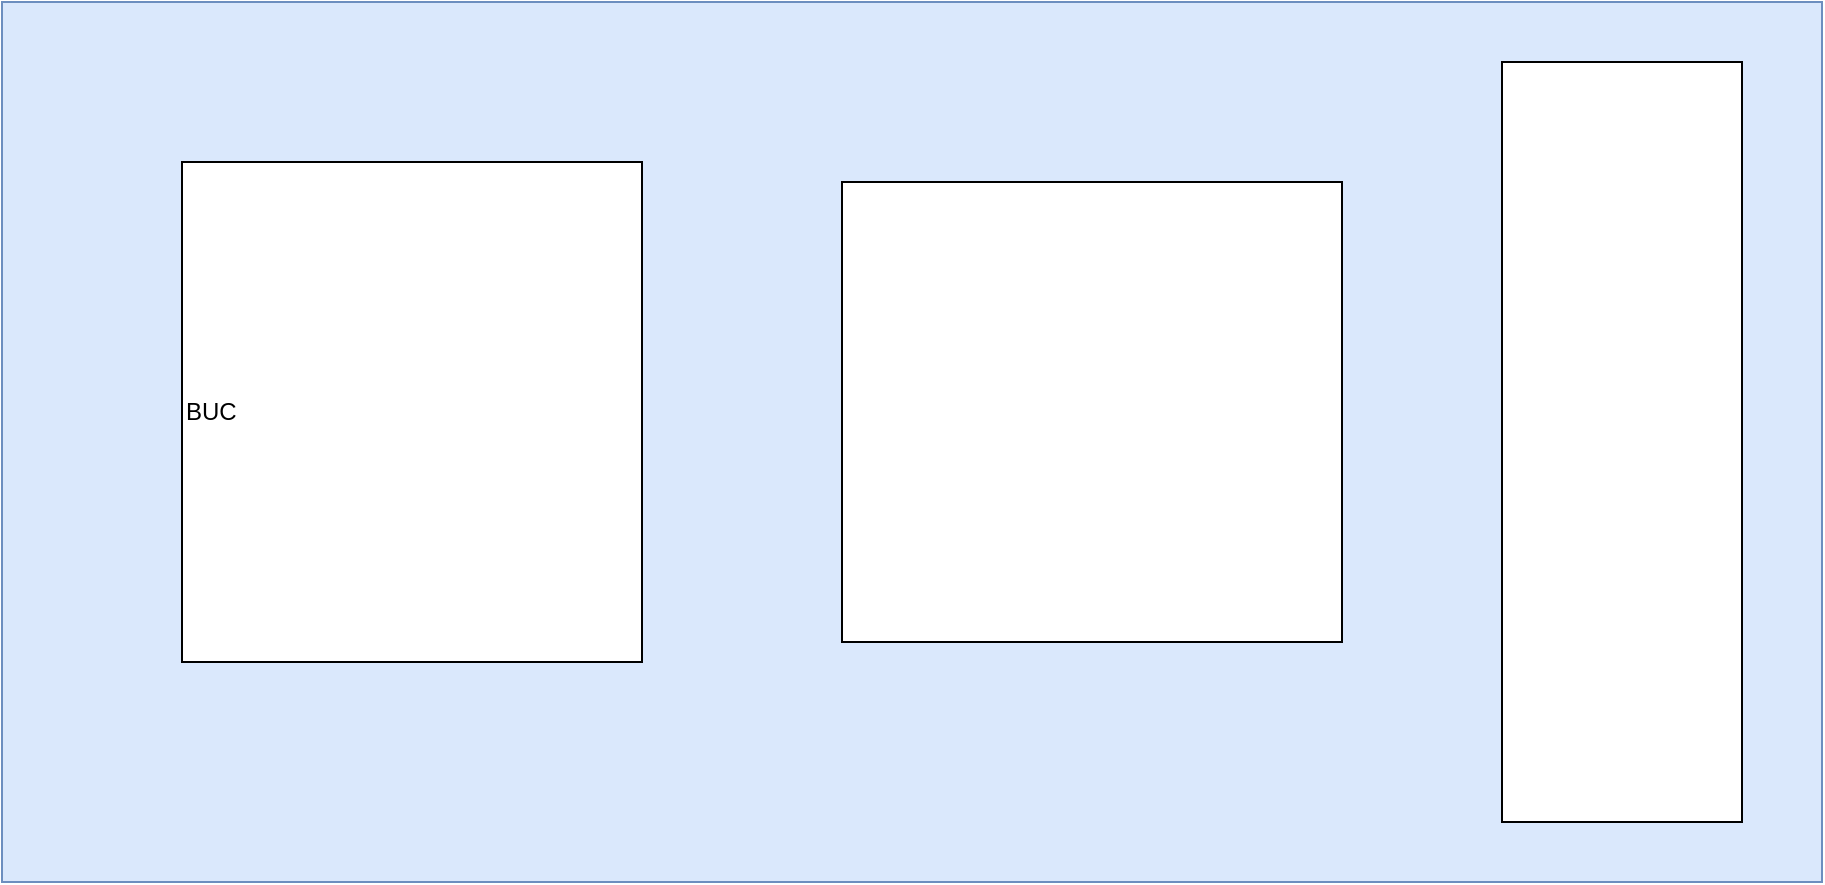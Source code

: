 <mxfile version="14.8.3" type="github">
  <diagram id="prtHgNgQTEPvFCAcTncT" name="Page-1">
    <mxGraphModel dx="946" dy="589" grid="1" gridSize="10" guides="1" tooltips="1" connect="1" arrows="1" fold="1" page="1" pageScale="1" pageWidth="827" pageHeight="1169" math="0" shadow="0">
      <root>
        <mxCell id="0" />
        <mxCell id="1" parent="0" />
        <mxCell id="YRQHoRgYK3mdWHycQkaK-1" value="" style="rounded=0;whiteSpace=wrap;html=1;fillColor=#dae8fc;strokeColor=#6c8ebf;" vertex="1" parent="1">
          <mxGeometry x="70" y="80" width="910" height="440" as="geometry" />
        </mxCell>
        <mxCell id="YRQHoRgYK3mdWHycQkaK-2" value="BUC" style="rounded=0;whiteSpace=wrap;html=1;align=left;direction=south;" vertex="1" parent="1">
          <mxGeometry x="160" y="160" width="230" height="250" as="geometry" />
        </mxCell>
        <mxCell id="YRQHoRgYK3mdWHycQkaK-3" value="" style="rounded=0;whiteSpace=wrap;html=1;" vertex="1" parent="1">
          <mxGeometry x="820" y="110" width="120" height="380" as="geometry" />
        </mxCell>
        <mxCell id="YRQHoRgYK3mdWHycQkaK-4" value="" style="rounded=0;whiteSpace=wrap;html=1;" vertex="1" parent="1">
          <mxGeometry x="490" y="170" width="250" height="230" as="geometry" />
        </mxCell>
      </root>
    </mxGraphModel>
  </diagram>
</mxfile>
